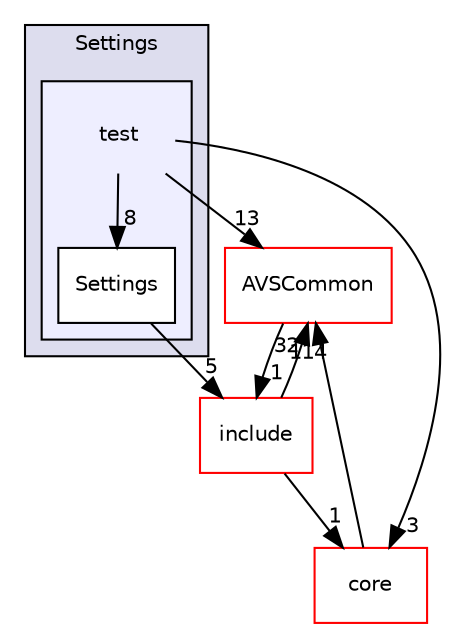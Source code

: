 digraph "/workplace/avs-device-sdk/Settings/test" {
  compound=true
  node [ fontsize="10", fontname="Helvetica"];
  edge [ labelfontsize="10", labelfontname="Helvetica"];
  subgraph clusterdir_8ae0dd75af039a94f4269584fb8eef13 {
    graph [ bgcolor="#ddddee", pencolor="black", label="Settings" fontname="Helvetica", fontsize="10", URL="dir_8ae0dd75af039a94f4269584fb8eef13.html"]
  subgraph clusterdir_99d77744d65312941b5eb82009999c89 {
    graph [ bgcolor="#eeeeff", pencolor="black", label="" URL="dir_99d77744d65312941b5eb82009999c89.html"];
    dir_99d77744d65312941b5eb82009999c89 [shape=plaintext label="test"];
    dir_d0a625497781291379b4be77639d7bd3 [shape=box label="Settings" color="black" fillcolor="white" style="filled" URL="dir_d0a625497781291379b4be77639d7bd3.html"];
  }
  }
  dir_13e65effb2bde530b17b3d5eefcd0266 [shape=box label="AVSCommon" fillcolor="white" style="filled" color="red" URL="dir_13e65effb2bde530b17b3d5eefcd0266.html"];
  dir_432cbbb5245314b613ff1e5a0d6316fd [shape=box label="include" fillcolor="white" style="filled" color="red" URL="dir_432cbbb5245314b613ff1e5a0d6316fd.html"];
  dir_4270bfced15e0e73154b13468c7c9ad9 [shape=box label="core" fillcolor="white" style="filled" color="red" URL="dir_4270bfced15e0e73154b13468c7c9ad9.html"];
  dir_99d77744d65312941b5eb82009999c89->dir_d0a625497781291379b4be77639d7bd3 [headlabel="8", labeldistance=1.5 headhref="dir_000717_000718.html"];
  dir_99d77744d65312941b5eb82009999c89->dir_13e65effb2bde530b17b3d5eefcd0266 [headlabel="13", labeldistance=1.5 headhref="dir_000717_000017.html"];
  dir_99d77744d65312941b5eb82009999c89->dir_4270bfced15e0e73154b13468c7c9ad9 [headlabel="3", labeldistance=1.5 headhref="dir_000717_000528.html"];
  dir_d0a625497781291379b4be77639d7bd3->dir_432cbbb5245314b613ff1e5a0d6316fd [headlabel="5", labeldistance=1.5 headhref="dir_000718_000710.html"];
  dir_13e65effb2bde530b17b3d5eefcd0266->dir_432cbbb5245314b613ff1e5a0d6316fd [headlabel="1", labeldistance=1.5 headhref="dir_000017_000710.html"];
  dir_432cbbb5245314b613ff1e5a0d6316fd->dir_13e65effb2bde530b17b3d5eefcd0266 [headlabel="32", labeldistance=1.5 headhref="dir_000710_000017.html"];
  dir_432cbbb5245314b613ff1e5a0d6316fd->dir_4270bfced15e0e73154b13468c7c9ad9 [headlabel="1", labeldistance=1.5 headhref="dir_000710_000528.html"];
  dir_4270bfced15e0e73154b13468c7c9ad9->dir_13e65effb2bde530b17b3d5eefcd0266 [headlabel="114", labeldistance=1.5 headhref="dir_000528_000017.html"];
}

